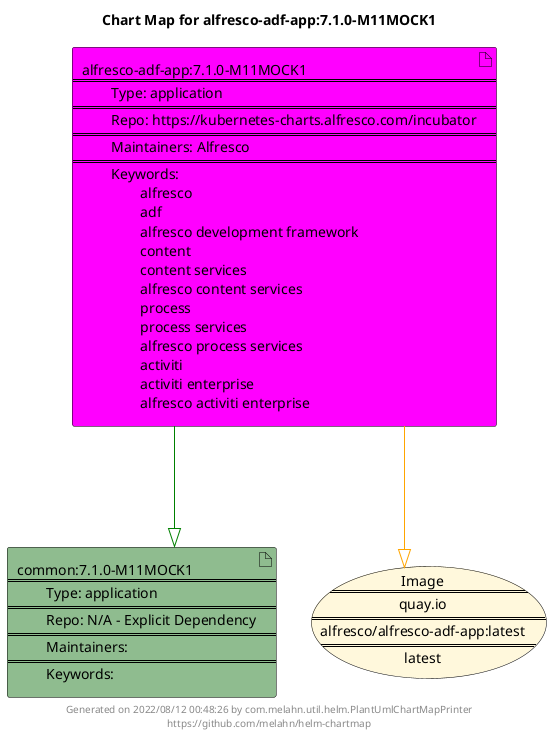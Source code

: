 @startuml
skinparam linetype ortho
skinparam backgroundColor white
skinparam usecaseBorderColor black
skinparam usecaseArrowColor LightSlateGray
skinparam artifactBorderColor black
skinparam artifactArrowColor LightSlateGray

title Chart Map for alfresco-adf-app:7.1.0-M11MOCK1

'There are 2 referenced Helm Charts
artifact "common:7.1.0-M11MOCK1\n====\n\tType: application\n====\n\tRepo: N/A - Explicit Dependency\n====\n\tMaintainers: \n====\n\tKeywords: " as common_7_1_0_M11MOCK1 #DarkSeaGreen
artifact "alfresco-adf-app:7.1.0-M11MOCK1\n====\n\tType: application\n====\n\tRepo: https://kubernetes-charts.alfresco.com/incubator\n====\n\tMaintainers: Alfresco\n====\n\tKeywords: \n\t\talfresco\n\t\tadf\n\t\talfresco development framework\n\t\tcontent\n\t\tcontent services\n\t\talfresco content services\n\t\tprocess\n\t\tprocess services\n\t\talfresco process services\n\t\tactiviti\n\t\tactiviti enterprise\n\t\talfresco activiti enterprise" as alfresco_adf_app_7_1_0_M11MOCK1 #Fuchsia

'There is one referenced Docker Image
usecase "Image\n====\nquay.io\n====\nalfresco/alfresco-adf-app:latest\n====\nlatest" as quay_io_alfresco_alfresco_adf_app_latest #Cornsilk

'Chart Dependencies
alfresco_adf_app_7_1_0_M11MOCK1--[#green]-|>common_7_1_0_M11MOCK1
alfresco_adf_app_7_1_0_M11MOCK1--[#orange]-|>quay_io_alfresco_alfresco_adf_app_latest

center footer Generated on 2022/08/12 00:48:26 by com.melahn.util.helm.PlantUmlChartMapPrinter\nhttps://github.com/melahn/helm-chartmap
@enduml
